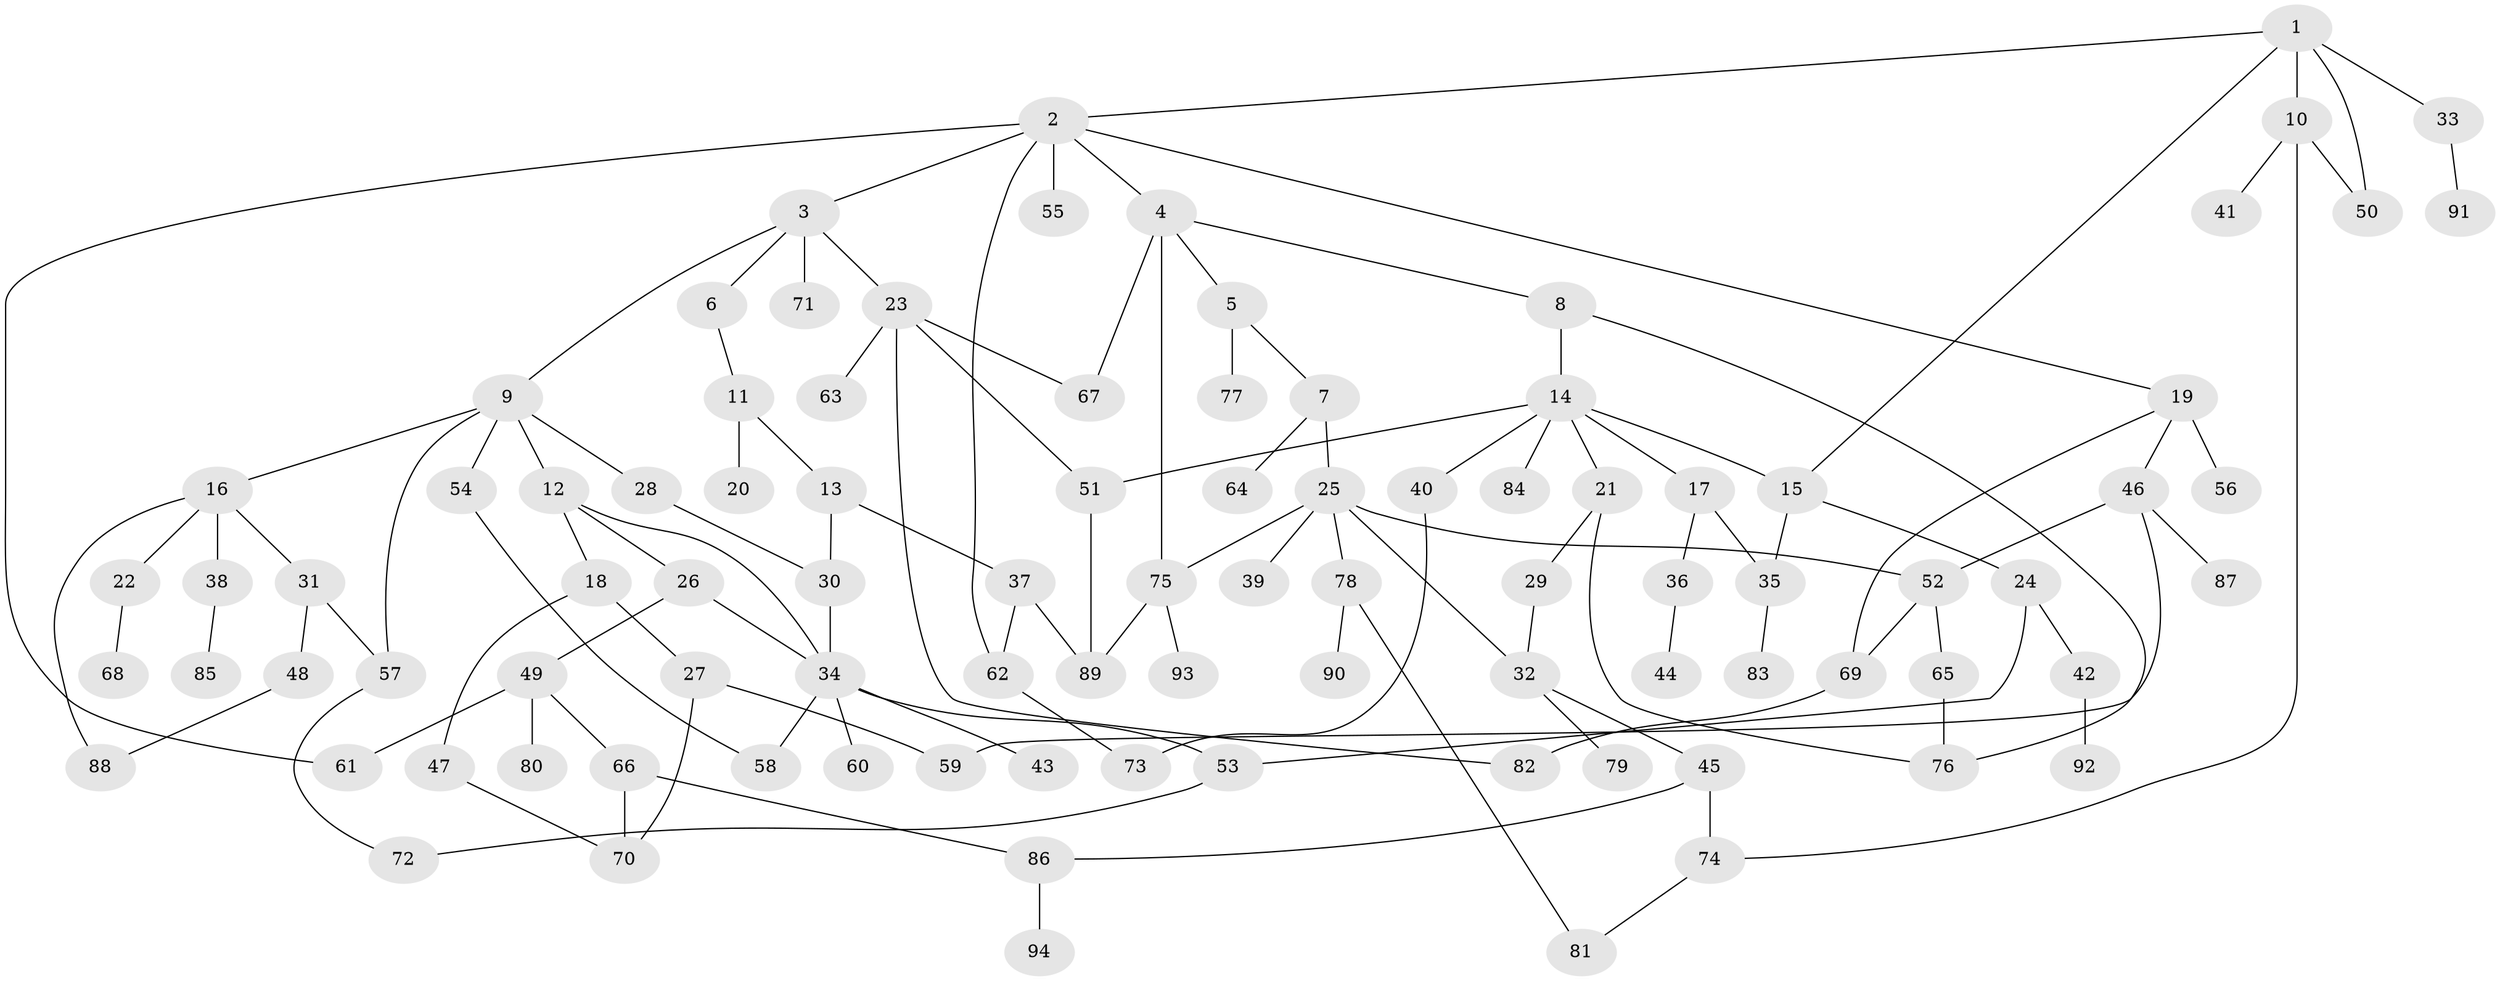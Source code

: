 // coarse degree distribution, {4: 0.20689655172413793, 10: 0.017241379310344827, 6: 0.06896551724137931, 3: 0.20689655172413793, 2: 0.15517241379310345, 5: 0.06896551724137931, 1: 0.27586206896551724}
// Generated by graph-tools (version 1.1) at 2025/41/03/06/25 10:41:26]
// undirected, 94 vertices, 124 edges
graph export_dot {
graph [start="1"]
  node [color=gray90,style=filled];
  1;
  2;
  3;
  4;
  5;
  6;
  7;
  8;
  9;
  10;
  11;
  12;
  13;
  14;
  15;
  16;
  17;
  18;
  19;
  20;
  21;
  22;
  23;
  24;
  25;
  26;
  27;
  28;
  29;
  30;
  31;
  32;
  33;
  34;
  35;
  36;
  37;
  38;
  39;
  40;
  41;
  42;
  43;
  44;
  45;
  46;
  47;
  48;
  49;
  50;
  51;
  52;
  53;
  54;
  55;
  56;
  57;
  58;
  59;
  60;
  61;
  62;
  63;
  64;
  65;
  66;
  67;
  68;
  69;
  70;
  71;
  72;
  73;
  74;
  75;
  76;
  77;
  78;
  79;
  80;
  81;
  82;
  83;
  84;
  85;
  86;
  87;
  88;
  89;
  90;
  91;
  92;
  93;
  94;
  1 -- 2;
  1 -- 10;
  1 -- 33;
  1 -- 50;
  1 -- 15;
  2 -- 3;
  2 -- 4;
  2 -- 19;
  2 -- 55;
  2 -- 61;
  2 -- 62;
  3 -- 6;
  3 -- 9;
  3 -- 23;
  3 -- 71;
  4 -- 5;
  4 -- 8;
  4 -- 67;
  4 -- 75;
  5 -- 7;
  5 -- 77;
  6 -- 11;
  7 -- 25;
  7 -- 64;
  8 -- 14;
  8 -- 76;
  9 -- 12;
  9 -- 16;
  9 -- 28;
  9 -- 54;
  9 -- 57;
  10 -- 41;
  10 -- 50;
  10 -- 74;
  11 -- 13;
  11 -- 20;
  12 -- 18;
  12 -- 26;
  12 -- 34;
  13 -- 30;
  13 -- 37;
  14 -- 15;
  14 -- 17;
  14 -- 21;
  14 -- 40;
  14 -- 51;
  14 -- 84;
  15 -- 24;
  15 -- 35;
  16 -- 22;
  16 -- 31;
  16 -- 38;
  16 -- 88;
  17 -- 36;
  17 -- 35;
  18 -- 27;
  18 -- 47;
  19 -- 46;
  19 -- 56;
  19 -- 69;
  21 -- 29;
  21 -- 76;
  22 -- 68;
  23 -- 63;
  23 -- 67;
  23 -- 51;
  23 -- 82;
  24 -- 42;
  24 -- 53;
  25 -- 39;
  25 -- 52;
  25 -- 75;
  25 -- 78;
  25 -- 32;
  26 -- 49;
  26 -- 34;
  27 -- 59;
  27 -- 70;
  28 -- 30;
  29 -- 32;
  30 -- 34;
  31 -- 48;
  31 -- 57;
  32 -- 45;
  32 -- 79;
  33 -- 91;
  34 -- 43;
  34 -- 58;
  34 -- 60;
  34 -- 53;
  35 -- 83;
  36 -- 44;
  37 -- 89;
  37 -- 62;
  38 -- 85;
  40 -- 73;
  42 -- 92;
  45 -- 74;
  45 -- 86;
  46 -- 87;
  46 -- 59;
  46 -- 52;
  47 -- 70;
  48 -- 88;
  49 -- 66;
  49 -- 80;
  49 -- 61;
  51 -- 89;
  52 -- 65;
  52 -- 69;
  53 -- 72;
  54 -- 58;
  57 -- 72;
  62 -- 73;
  65 -- 76;
  66 -- 70;
  66 -- 86;
  69 -- 82;
  74 -- 81;
  75 -- 93;
  75 -- 89;
  78 -- 90;
  78 -- 81;
  86 -- 94;
}
